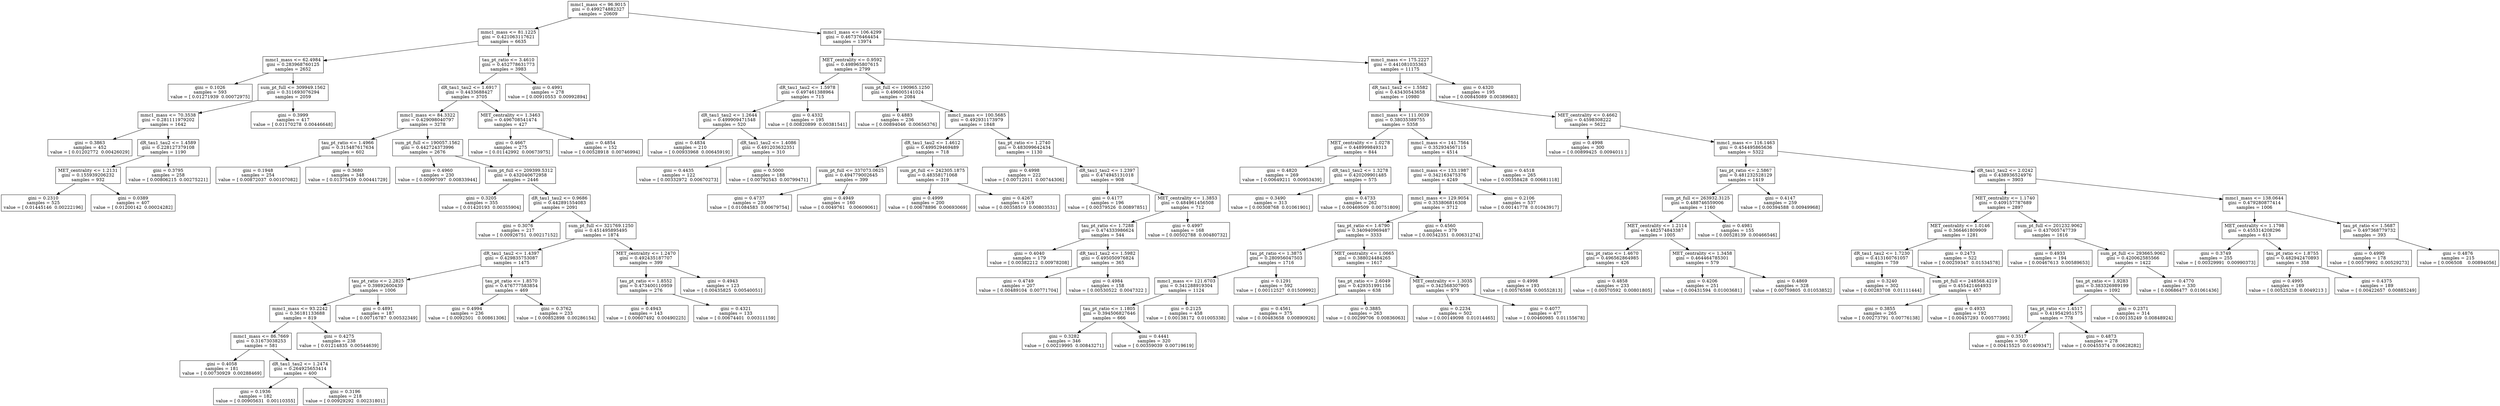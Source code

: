 digraph Tree {
0 [label="mmc1_mass <= 96.9015\ngini = 0.499274882327\nsamples = 20609", shape="box"] ;
1 [label="mmc1_mass <= 81.1225\ngini = 0.421063117621\nsamples = 6635", shape="box"] ;
0 -> 1 ;
2 [label="mmc1_mass <= 62.4984\ngini = 0.283968760125\nsamples = 2652", shape="box"] ;
1 -> 2 ;
3 [label="gini = 0.1026\nsamples = 593\nvalue = [ 0.01271939  0.00072975]", shape="box"] ;
2 -> 3 ;
4 [label="sum_pt_full <= 309949.1562\ngini = 0.311693076294\nsamples = 2059", shape="box"] ;
2 -> 4 ;
5 [label="mmc1_mass <= 70.3538\ngini = 0.281111979202\nsamples = 1642", shape="box"] ;
4 -> 5 ;
6 [label="gini = 0.3863\nsamples = 452\nvalue = [ 0.01202772  0.00426029]", shape="box"] ;
5 -> 6 ;
7 [label="dR_tau1_tau2 <= 1.4589\ngini = 0.228127379108\nsamples = 1190", shape="box"] ;
5 -> 7 ;
8 [label="MET_centrality <= 1.2131\ngini = 0.155939206232\nsamples = 932", shape="box"] ;
7 -> 8 ;
9 [label="gini = 0.2310\nsamples = 525\nvalue = [ 0.01445146  0.00222196]", shape="box"] ;
8 -> 9 ;
10 [label="gini = 0.0389\nsamples = 407\nvalue = [ 0.01200142  0.00024282]", shape="box"] ;
8 -> 10 ;
11 [label="gini = 0.3795\nsamples = 258\nvalue = [ 0.00806215  0.00275221]", shape="box"] ;
7 -> 11 ;
12 [label="gini = 0.3999\nsamples = 417\nvalue = [ 0.01170278  0.00446648]", shape="box"] ;
4 -> 12 ;
13 [label="tau_pt_ratio <= 3.4610\ngini = 0.452778631773\nsamples = 3983", shape="box"] ;
1 -> 13 ;
14 [label="dR_tau1_tau2 <= 1.6917\ngini = 0.4433688427\nsamples = 3705", shape="box"] ;
13 -> 14 ;
15 [label="mmc1_mass <= 84.3322\ngini = 0.429098040797\nsamples = 3278", shape="box"] ;
14 -> 15 ;
16 [label="tau_pt_ratio <= 1.4966\ngini = 0.315487617634\nsamples = 602", shape="box"] ;
15 -> 16 ;
17 [label="gini = 0.1948\nsamples = 254\nvalue = [ 0.00872037  0.00107082]", shape="box"] ;
16 -> 17 ;
18 [label="gini = 0.3680\nsamples = 348\nvalue = [ 0.01375459  0.00441729]", shape="box"] ;
16 -> 18 ;
19 [label="sum_pt_full <= 190057.1562\ngini = 0.442724373996\nsamples = 2676", shape="box"] ;
15 -> 19 ;
20 [label="gini = 0.4960\nsamples = 230\nvalue = [ 0.00997097  0.00833944]", shape="box"] ;
19 -> 20 ;
21 [label="sum_pt_full <= 209399.5312\ngini = 0.432040672958\nsamples = 2446", shape="box"] ;
19 -> 21 ;
22 [label="gini = 0.3205\nsamples = 355\nvalue = [ 0.01420193  0.00355904]", shape="box"] ;
21 -> 22 ;
23 [label="dR_tau1_tau2 <= 0.9686\ngini = 0.442891554083\nsamples = 2091", shape="box"] ;
21 -> 23 ;
24 [label="gini = 0.3076\nsamples = 217\nvalue = [ 0.00926751  0.00217152]", shape="box"] ;
23 -> 24 ;
25 [label="sum_pt_full <= 321769.1250\ngini = 0.451495895495\nsamples = 1874", shape="box"] ;
23 -> 25 ;
26 [label="dR_tau1_tau2 <= 1.4397\ngini = 0.429835753087\nsamples = 1475", shape="box"] ;
25 -> 26 ;
27 [label="tau_pt_ratio <= 2.2825\ngini = 0.39892600439\nsamples = 1006", shape="box"] ;
26 -> 27 ;
28 [label="mmc1_mass <= 93.2242\ngini = 0.36181133688\nsamples = 819", shape="box"] ;
27 -> 28 ;
29 [label="mmc1_mass <= 86.7669\ngini = 0.31673038253\nsamples = 581", shape="box"] ;
28 -> 29 ;
30 [label="gini = 0.4058\nsamples = 181\nvalue = [ 0.00730929  0.00288469]", shape="box"] ;
29 -> 30 ;
31 [label="dR_tau1_tau2 <= 1.2474\ngini = 0.264925653414\nsamples = 400", shape="box"] ;
29 -> 31 ;
32 [label="gini = 0.1936\nsamples = 182\nvalue = [ 0.00905631  0.00110355]", shape="box"] ;
31 -> 32 ;
33 [label="gini = 0.3196\nsamples = 218\nvalue = [ 0.00929292  0.00231801]", shape="box"] ;
31 -> 33 ;
34 [label="gini = 0.4275\nsamples = 238\nvalue = [ 0.01214835  0.00544639]", shape="box"] ;
28 -> 34 ;
35 [label="gini = 0.4891\nsamples = 187\nvalue = [ 0.00716787  0.00532349]", shape="box"] ;
27 -> 35 ;
36 [label="tau_pt_ratio <= 1.8570\ngini = 0.476777583854\nsamples = 469", shape="box"] ;
26 -> 36 ;
37 [label="gini = 0.4994\nsamples = 236\nvalue = [ 0.0092501   0.00861306]", shape="box"] ;
36 -> 37 ;
38 [label="gini = 0.3762\nsamples = 233\nvalue = [ 0.00852898  0.00286154]", shape="box"] ;
36 -> 38 ;
39 [label="MET_centrality <= 1.2470\ngini = 0.492435187707\nsamples = 399", shape="box"] ;
25 -> 39 ;
40 [label="tau_pt_ratio <= 1.8552\ngini = 0.473400110959\nsamples = 276", shape="box"] ;
39 -> 40 ;
41 [label="gini = 0.4943\nsamples = 143\nvalue = [ 0.00607492  0.00490225]", shape="box"] ;
40 -> 41 ;
42 [label="gini = 0.4321\nsamples = 133\nvalue = [ 0.00674401  0.00311159]", shape="box"] ;
40 -> 42 ;
43 [label="gini = 0.4943\nsamples = 123\nvalue = [ 0.00435825  0.00540051]", shape="box"] ;
39 -> 43 ;
44 [label="MET_centrality <= 1.3463\ngini = 0.496708541474\nsamples = 427", shape="box"] ;
14 -> 44 ;
45 [label="gini = 0.4667\nsamples = 275\nvalue = [ 0.01142992  0.00673975]", shape="box"] ;
44 -> 45 ;
46 [label="gini = 0.4854\nsamples = 152\nvalue = [ 0.00528918  0.00746994]", shape="box"] ;
44 -> 46 ;
47 [label="gini = 0.4991\nsamples = 278\nvalue = [ 0.00910553  0.00992894]", shape="box"] ;
13 -> 47 ;
48 [label="mmc1_mass <= 106.4299\ngini = 0.467376464454\nsamples = 13974", shape="box"] ;
0 -> 48 ;
49 [label="MET_centrality <= 0.9592\ngini = 0.498965807615\nsamples = 2799", shape="box"] ;
48 -> 49 ;
50 [label="dR_tau1_tau2 <= 1.5978\ngini = 0.497461388964\nsamples = 715", shape="box"] ;
49 -> 50 ;
51 [label="dR_tau1_tau2 <= 1.2644\ngini = 0.499909471548\nsamples = 520", shape="box"] ;
50 -> 51 ;
52 [label="gini = 0.4834\nsamples = 210\nvalue = [ 0.00933968  0.00645919]", shape="box"] ;
51 -> 52 ;
53 [label="dR_tau1_tau2 <= 1.4086\ngini = 0.491203632351\nsamples = 310", shape="box"] ;
51 -> 53 ;
54 [label="gini = 0.4435\nsamples = 122\nvalue = [ 0.00332972  0.00670273]", shape="box"] ;
53 -> 54 ;
55 [label="gini = 0.5000\nsamples = 188\nvalue = [ 0.00792543  0.00799471]", shape="box"] ;
53 -> 55 ;
56 [label="gini = 0.4332\nsamples = 195\nvalue = [ 0.00820899  0.00381541]", shape="box"] ;
50 -> 56 ;
57 [label="sum_pt_full <= 190965.1250\ngini = 0.496005141024\nsamples = 2084", shape="box"] ;
49 -> 57 ;
58 [label="gini = 0.4883\nsamples = 236\nvalue = [ 0.00894046  0.00656376]", shape="box"] ;
57 -> 58 ;
59 [label="mmc1_mass <= 100.5685\ngini = 0.492931173979\nsamples = 1848", shape="box"] ;
57 -> 59 ;
60 [label="dR_tau1_tau2 <= 1.4612\ngini = 0.499529469489\nsamples = 718", shape="box"] ;
59 -> 60 ;
61 [label="sum_pt_full <= 337073.0625\ngini = 0.494779002645\nsamples = 399", shape="box"] ;
60 -> 61 ;
62 [label="gini = 0.4737\nsamples = 239\nvalue = [ 0.01084583  0.00679754]", shape="box"] ;
61 -> 62 ;
63 [label="gini = 0.4949\nsamples = 160\nvalue = [ 0.0049761   0.00609061]", shape="box"] ;
61 -> 63 ;
64 [label="sum_pt_full <= 242305.1875\ngini = 0.48358171068\nsamples = 319", shape="box"] ;
60 -> 64 ;
65 [label="gini = 0.4999\nsamples = 200\nvalue = [ 0.00678896  0.00693069]", shape="box"] ;
64 -> 65 ;
66 [label="gini = 0.4267\nsamples = 119\nvalue = [ 0.00358519  0.00803531]", shape="box"] ;
64 -> 66 ;
67 [label="tau_pt_ratio <= 1.2740\ngini = 0.483099642434\nsamples = 1130", shape="box"] ;
59 -> 67 ;
68 [label="gini = 0.4998\nsamples = 222\nvalue = [ 0.00712011  0.00744306]", shape="box"] ;
67 -> 68 ;
69 [label="dR_tau1_tau2 <= 1.2397\ngini = 0.474945131018\nsamples = 908", shape="box"] ;
67 -> 69 ;
70 [label="gini = 0.4177\nsamples = 196\nvalue = [ 0.00379526  0.00897851]", shape="box"] ;
69 -> 70 ;
71 [label="MET_centrality <= 1.3853\ngini = 0.484961456508\nsamples = 712", shape="box"] ;
69 -> 71 ;
72 [label="tau_pt_ratio <= 1.7288\ngini = 0.474333986624\nsamples = 544", shape="box"] ;
71 -> 72 ;
73 [label="gini = 0.4040\nsamples = 179\nvalue = [ 0.00382212  0.00978208]", shape="box"] ;
72 -> 73 ;
74 [label="dR_tau1_tau2 <= 1.5982\ngini = 0.495050976824\nsamples = 365", shape="box"] ;
72 -> 74 ;
75 [label="gini = 0.4749\nsamples = 207\nvalue = [ 0.00489104  0.00771704]", shape="box"] ;
74 -> 75 ;
76 [label="gini = 0.4984\nsamples = 158\nvalue = [ 0.00530522  0.0047322 ]", shape="box"] ;
74 -> 76 ;
77 [label="gini = 0.4997\nsamples = 168\nvalue = [ 0.00502788  0.00480732]", shape="box"] ;
71 -> 77 ;
78 [label="mmc1_mass <= 175.2227\ngini = 0.441081035363\nsamples = 11175", shape="box"] ;
48 -> 78 ;
79 [label="dR_tau1_tau2 <= 1.5582\ngini = 0.43430543658\nsamples = 10980", shape="box"] ;
78 -> 79 ;
80 [label="mmc1_mass <= 111.0039\ngini = 0.38035389755\nsamples = 5358", shape="box"] ;
79 -> 80 ;
81 [label="MET_centrality <= 1.0278\ngini = 0.448999849313\nsamples = 844", shape="box"] ;
80 -> 81 ;
82 [label="gini = 0.4820\nsamples = 269\nvalue = [ 0.00649211  0.00953439]", shape="box"] ;
81 -> 82 ;
83 [label="dR_tau1_tau2 <= 1.3278\ngini = 0.420209901485\nsamples = 575", shape="box"] ;
81 -> 83 ;
84 [label="gini = 0.3490\nsamples = 313\nvalue = [ 0.00308768  0.01061901]", shape="box"] ;
83 -> 84 ;
85 [label="gini = 0.4733\nsamples = 262\nvalue = [ 0.00469509  0.00751809]", shape="box"] ;
83 -> 85 ;
86 [label="mmc1_mass <= 141.7564\ngini = 0.352934567115\nsamples = 4514", shape="box"] ;
80 -> 86 ;
87 [label="mmc1_mass <= 133.1987\ngini = 0.342163475376\nsamples = 4249", shape="box"] ;
86 -> 87 ;
88 [label="mmc1_mass <= 129.9054\ngini = 0.353806816308\nsamples = 3712", shape="box"] ;
87 -> 88 ;
89 [label="tau_pt_ratio <= 1.6790\ngini = 0.340940969487\nsamples = 3333", shape="box"] ;
88 -> 89 ;
90 [label="tau_pt_ratio <= 1.3875\ngini = 0.280956047503\nsamples = 1716", shape="box"] ;
89 -> 90 ;
91 [label="mmc1_mass <= 121.6703\ngini = 0.341288919304\nsamples = 1124", shape="box"] ;
90 -> 91 ;
92 [label="tau_pt_ratio <= 1.1805\ngini = 0.394506827646\nsamples = 666", shape="box"] ;
91 -> 92 ;
93 [label="gini = 0.3282\nsamples = 346\nvalue = [ 0.00219995  0.00843271]", shape="box"] ;
92 -> 93 ;
94 [label="gini = 0.4441\nsamples = 320\nvalue = [ 0.00359039  0.00719619]", shape="box"] ;
92 -> 94 ;
95 [label="gini = 0.2125\nsamples = 458\nvalue = [ 0.00138172  0.01005338]", shape="box"] ;
91 -> 95 ;
96 [label="gini = 0.1291\nsamples = 592\nvalue = [ 0.00112527  0.01509992]", shape="box"] ;
90 -> 96 ;
97 [label="MET_centrality <= 1.0665\ngini = 0.388024484265\nsamples = 1617", shape="box"] ;
89 -> 97 ;
98 [label="tau_pt_ratio <= 2.6049\ngini = 0.429351991156\nsamples = 638", shape="box"] ;
97 -> 98 ;
99 [label="gini = 0.4561\nsamples = 375\nvalue = [ 0.00483658  0.00890926]", shape="box"] ;
98 -> 99 ;
100 [label="gini = 0.3885\nsamples = 263\nvalue = [ 0.00299706  0.00836063]", shape="box"] ;
98 -> 100 ;
101 [label="MET_centrality <= 1.3035\ngini = 0.342568307905\nsamples = 979", shape="box"] ;
97 -> 101 ;
102 [label="gini = 0.2234\nsamples = 502\nvalue = [ 0.00149098  0.01014465]", shape="box"] ;
101 -> 102 ;
103 [label="gini = 0.4077\nsamples = 477\nvalue = [ 0.00460985  0.01155678]", shape="box"] ;
101 -> 103 ;
104 [label="gini = 0.4560\nsamples = 379\nvalue = [ 0.00342351  0.00631274]", shape="box"] ;
88 -> 104 ;
105 [label="gini = 0.2106\nsamples = 537\nvalue = [ 0.00141778  0.01043917]", shape="box"] ;
87 -> 105 ;
106 [label="gini = 0.4518\nsamples = 265\nvalue = [ 0.00358428  0.00681118]", shape="box"] ;
86 -> 106 ;
107 [label="MET_centrality <= 0.4662\ngini = 0.4598308222\nsamples = 5622", shape="box"] ;
79 -> 107 ;
108 [label="gini = 0.4998\nsamples = 300\nvalue = [ 0.00899425  0.0094011 ]", shape="box"] ;
107 -> 108 ;
109 [label="mmc1_mass <= 116.1463\ngini = 0.454495865636\nsamples = 5322", shape="box"] ;
107 -> 109 ;
110 [label="tau_pt_ratio <= 2.5867\ngini = 0.481232528129\nsamples = 1419", shape="box"] ;
109 -> 110 ;
111 [label="sum_pt_full <= 263932.3125\ngini = 0.488746559006\nsamples = 1160", shape="box"] ;
110 -> 111 ;
112 [label="MET_centrality <= 1.2114\ngini = 0.482574843387\nsamples = 1005", shape="box"] ;
111 -> 112 ;
113 [label="tau_pt_ratio <= 1.4670\ngini = 0.496562864985\nsamples = 426", shape="box"] ;
112 -> 113 ;
114 [label="gini = 0.4998\nsamples = 193\nvalue = [ 0.00576598  0.00552813]", shape="box"] ;
113 -> 114 ;
115 [label="gini = 0.4858\nsamples = 233\nvalue = [ 0.00570592  0.00801805]", shape="box"] ;
113 -> 115 ;
116 [label="MET_centrality <= 1.3458\ngini = 0.464464785301\nsamples = 579", shape="box"] ;
112 -> 116 ;
117 [label="gini = 0.4206\nsamples = 251\nvalue = [ 0.00431594  0.01003681]", shape="box"] ;
116 -> 117 ;
118 [label="gini = 0.4869\nsamples = 328\nvalue = [ 0.00759805  0.01053852]", shape="box"] ;
116 -> 118 ;
119 [label="gini = 0.4981\nsamples = 155\nvalue = [ 0.00528139  0.00466546]", shape="box"] ;
111 -> 119 ;
120 [label="gini = 0.4147\nsamples = 259\nvalue = [ 0.00394588  0.00949968]", shape="box"] ;
110 -> 120 ;
121 [label="dR_tau1_tau2 <= 2.0242\ngini = 0.438936524976\nsamples = 3903", shape="box"] ;
109 -> 121 ;
122 [label="MET_centrality <= 1.1740\ngini = 0.409157787689\nsamples = 2897", shape="box"] ;
121 -> 122 ;
123 [label="MET_centrality <= 1.0146\ngini = 0.366461809909\nsamples = 1281", shape="box"] ;
122 -> 123 ;
124 [label="dR_tau1_tau2 <= 1.7230\ngini = 0.413160761057\nsamples = 759", shape="box"] ;
123 -> 124 ;
125 [label="gini = 0.3240\nsamples = 302\nvalue = [ 0.00283708  0.01111444]", shape="box"] ;
124 -> 125 ;
126 [label="sum_pt_full <= 248568.4219\ngini = 0.455421464933\nsamples = 457", shape="box"] ;
124 -> 126 ;
127 [label="gini = 0.3855\nsamples = 265\nvalue = [ 0.00273791  0.00776138]", shape="box"] ;
126 -> 127 ;
128 [label="gini = 0.4933\nsamples = 192\nvalue = [ 0.00457293  0.00577395]", shape="box"] ;
126 -> 128 ;
129 [label="gini = 0.2473\nsamples = 522\nvalue = [ 0.00259347  0.01534578]", shape="box"] ;
123 -> 129 ;
130 [label="sum_pt_full <= 201232.9062\ngini = 0.437005747739\nsamples = 1616", shape="box"] ;
122 -> 130 ;
131 [label="gini = 0.4933\nsamples = 194\nvalue = [ 0.00467613  0.00589653]", shape="box"] ;
130 -> 131 ;
132 [label="sum_pt_full <= 293665.9062\ngini = 0.420062585566\nsamples = 1422", shape="box"] ;
130 -> 132 ;
133 [label="tau_pt_ratio <= 1.9283\ngini = 0.383326989199\nsamples = 1092", shape="box"] ;
132 -> 133 ;
134 [label="tau_pt_ratio <= 1.4517\ngini = 0.419542951575\nsamples = 778", shape="box"] ;
133 -> 134 ;
135 [label="gini = 0.3517\nsamples = 500\nvalue = [ 0.00415525  0.01409347]", shape="box"] ;
134 -> 135 ;
136 [label="gini = 0.4873\nsamples = 278\nvalue = [ 0.00455374  0.00628282]", shape="box"] ;
134 -> 136 ;
137 [label="gini = 0.2371\nsamples = 314\nvalue = [ 0.00135249  0.00848924]", shape="box"] ;
133 -> 137 ;
138 [label="gini = 0.4770\nsamples = 330\nvalue = [ 0.00686477  0.01061436]", shape="box"] ;
132 -> 138 ;
139 [label="mmc1_mass <= 138.0644\ngini = 0.479280877414\nsamples = 1006", shape="box"] ;
121 -> 139 ;
140 [label="MET_centrality <= 1.1798\ngini = 0.455314208296\nsamples = 613", shape="box"] ;
139 -> 140 ;
141 [label="gini = 0.3749\nsamples = 255\nvalue = [ 0.00329991  0.00990373]", shape="box"] ;
140 -> 141 ;
142 [label="tau_pt_ratio <= 1.8755\ngini = 0.482942470893\nsamples = 358", shape="box"] ;
140 -> 142 ;
143 [label="gini = 0.4995\nsamples = 169\nvalue = [ 0.00525238  0.0049213 ]", shape="box"] ;
142 -> 143 ;
144 [label="gini = 0.4375\nsamples = 189\nvalue = [ 0.00422657  0.00885249]", shape="box"] ;
142 -> 144 ;
145 [label="tau_pt_ratio <= 1.5687\ngini = 0.497368779732\nsamples = 393", shape="box"] ;
139 -> 145 ;
146 [label="gini = 0.4990\nsamples = 178\nvalue = [ 0.00579992  0.00529273]", shape="box"] ;
145 -> 146 ;
147 [label="gini = 0.4876\nsamples = 215\nvalue = [ 0.006508    0.00894056]", shape="box"] ;
145 -> 147 ;
148 [label="gini = 0.4320\nsamples = 195\nvalue = [ 0.00845089  0.00389683]", shape="box"] ;
78 -> 148 ;
}
